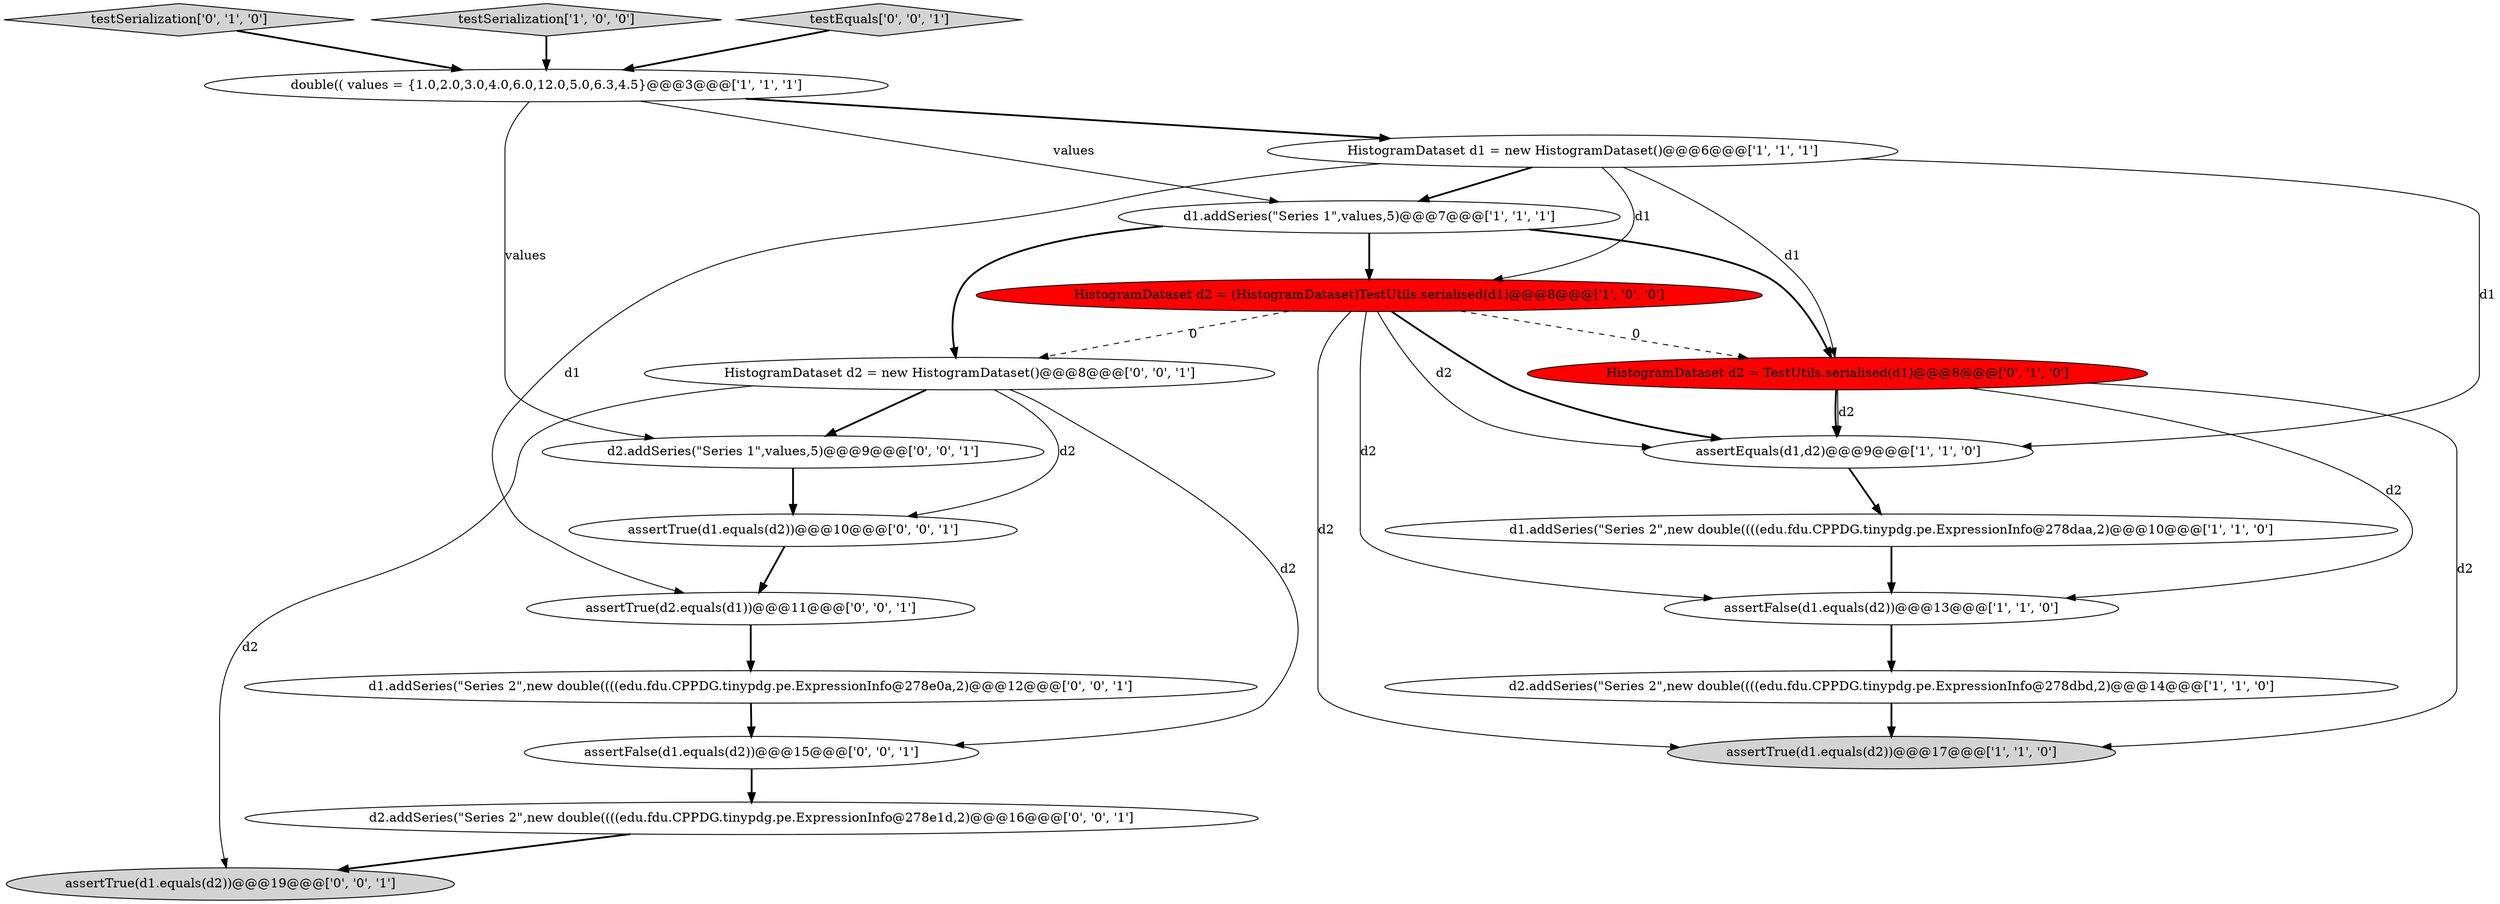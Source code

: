 digraph {
3 [style = filled, label = "assertFalse(d1.equals(d2))@@@13@@@['1', '1', '0']", fillcolor = white, shape = ellipse image = "AAA0AAABBB1BBB"];
1 [style = filled, label = "d1.addSeries(\"Series 1\",values,5)@@@7@@@['1', '1', '1']", fillcolor = white, shape = ellipse image = "AAA0AAABBB1BBB"];
11 [style = filled, label = "testSerialization['0', '1', '0']", fillcolor = lightgray, shape = diamond image = "AAA0AAABBB2BBB"];
4 [style = filled, label = "HistogramDataset d1 = new HistogramDataset()@@@6@@@['1', '1', '1']", fillcolor = white, shape = ellipse image = "AAA0AAABBB1BBB"];
0 [style = filled, label = "testSerialization['1', '0', '0']", fillcolor = lightgray, shape = diamond image = "AAA0AAABBB1BBB"];
17 [style = filled, label = "assertTrue(d1.equals(d2))@@@19@@@['0', '0', '1']", fillcolor = lightgray, shape = ellipse image = "AAA0AAABBB3BBB"];
2 [style = filled, label = "d1.addSeries(\"Series 2\",new double((((edu.fdu.CPPDG.tinypdg.pe.ExpressionInfo@278daa,2)@@@10@@@['1', '1', '0']", fillcolor = white, shape = ellipse image = "AAA0AAABBB1BBB"];
12 [style = filled, label = "assertFalse(d1.equals(d2))@@@15@@@['0', '0', '1']", fillcolor = white, shape = ellipse image = "AAA0AAABBB3BBB"];
20 [style = filled, label = "d1.addSeries(\"Series 2\",new double((((edu.fdu.CPPDG.tinypdg.pe.ExpressionInfo@278e0a,2)@@@12@@@['0', '0', '1']", fillcolor = white, shape = ellipse image = "AAA0AAABBB3BBB"];
5 [style = filled, label = "assertEquals(d1,d2)@@@9@@@['1', '1', '0']", fillcolor = white, shape = ellipse image = "AAA0AAABBB1BBB"];
14 [style = filled, label = "assertTrue(d1.equals(d2))@@@10@@@['0', '0', '1']", fillcolor = white, shape = ellipse image = "AAA0AAABBB3BBB"];
10 [style = filled, label = "HistogramDataset d2 = TestUtils.serialised(d1)@@@8@@@['0', '1', '0']", fillcolor = red, shape = ellipse image = "AAA1AAABBB2BBB"];
6 [style = filled, label = "d2.addSeries(\"Series 2\",new double((((edu.fdu.CPPDG.tinypdg.pe.ExpressionInfo@278dbd,2)@@@14@@@['1', '1', '0']", fillcolor = white, shape = ellipse image = "AAA0AAABBB1BBB"];
15 [style = filled, label = "testEquals['0', '0', '1']", fillcolor = lightgray, shape = diamond image = "AAA0AAABBB3BBB"];
16 [style = filled, label = "d2.addSeries(\"Series 1\",values,5)@@@9@@@['0', '0', '1']", fillcolor = white, shape = ellipse image = "AAA0AAABBB3BBB"];
7 [style = filled, label = "double(( values = {1.0,2.0,3.0,4.0,6.0,12.0,5.0,6.3,4.5}@@@3@@@['1', '1', '1']", fillcolor = white, shape = ellipse image = "AAA0AAABBB1BBB"];
13 [style = filled, label = "assertTrue(d2.equals(d1))@@@11@@@['0', '0', '1']", fillcolor = white, shape = ellipse image = "AAA0AAABBB3BBB"];
9 [style = filled, label = "assertTrue(d1.equals(d2))@@@17@@@['1', '1', '0']", fillcolor = lightgray, shape = ellipse image = "AAA0AAABBB1BBB"];
18 [style = filled, label = "d2.addSeries(\"Series 2\",new double((((edu.fdu.CPPDG.tinypdg.pe.ExpressionInfo@278e1d,2)@@@16@@@['0', '0', '1']", fillcolor = white, shape = ellipse image = "AAA0AAABBB3BBB"];
8 [style = filled, label = "HistogramDataset d2 = (HistogramDataset)TestUtils.serialised(d1)@@@8@@@['1', '0', '0']", fillcolor = red, shape = ellipse image = "AAA1AAABBB1BBB"];
19 [style = filled, label = "HistogramDataset d2 = new HistogramDataset()@@@8@@@['0', '0', '1']", fillcolor = white, shape = ellipse image = "AAA0AAABBB3BBB"];
10->5 [style = solid, label="d2"];
8->19 [style = dashed, label="0"];
4->10 [style = solid, label="d1"];
1->8 [style = bold, label=""];
8->10 [style = dashed, label="0"];
15->7 [style = bold, label=""];
2->3 [style = bold, label=""];
7->16 [style = solid, label="values"];
18->17 [style = bold, label=""];
3->6 [style = bold, label=""];
19->12 [style = solid, label="d2"];
10->3 [style = solid, label="d2"];
8->3 [style = solid, label="d2"];
7->4 [style = bold, label=""];
8->5 [style = solid, label="d2"];
19->17 [style = solid, label="d2"];
19->16 [style = bold, label=""];
0->7 [style = bold, label=""];
8->9 [style = solid, label="d2"];
10->9 [style = solid, label="d2"];
5->2 [style = bold, label=""];
10->5 [style = bold, label=""];
8->5 [style = bold, label=""];
4->8 [style = solid, label="d1"];
4->13 [style = solid, label="d1"];
20->12 [style = bold, label=""];
12->18 [style = bold, label=""];
19->14 [style = solid, label="d2"];
16->14 [style = bold, label=""];
7->1 [style = solid, label="values"];
4->1 [style = bold, label=""];
14->13 [style = bold, label=""];
6->9 [style = bold, label=""];
1->19 [style = bold, label=""];
1->10 [style = bold, label=""];
11->7 [style = bold, label=""];
4->5 [style = solid, label="d1"];
13->20 [style = bold, label=""];
}
